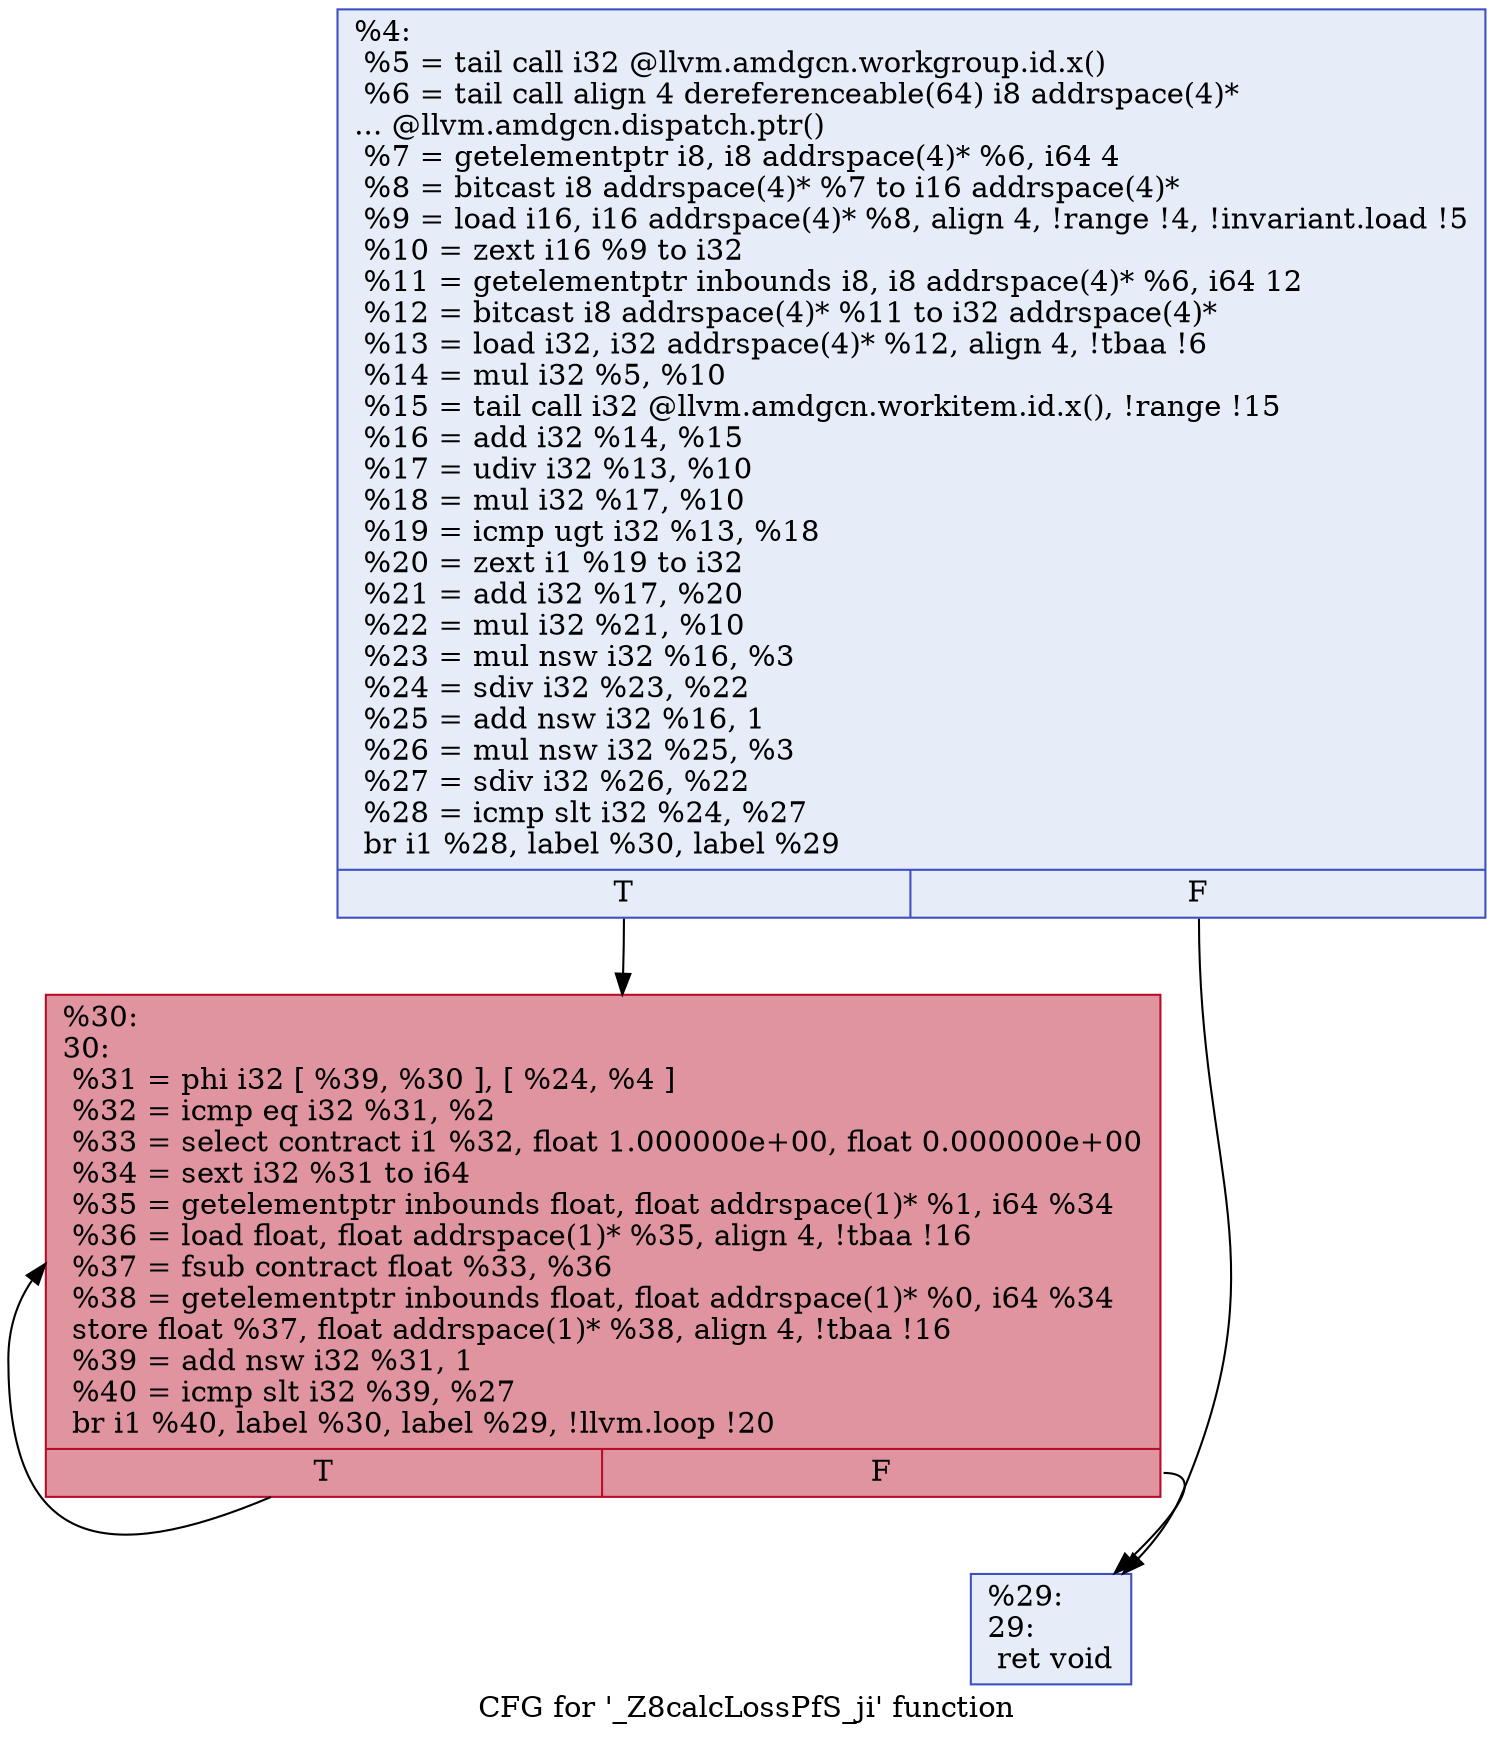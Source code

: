digraph "CFG for '_Z8calcLossPfS_ji' function" {
	label="CFG for '_Z8calcLossPfS_ji' function";

	Node0x62e6500 [shape=record,color="#3d50c3ff", style=filled, fillcolor="#c7d7f070",label="{%4:\l  %5 = tail call i32 @llvm.amdgcn.workgroup.id.x()\l  %6 = tail call align 4 dereferenceable(64) i8 addrspace(4)*\l... @llvm.amdgcn.dispatch.ptr()\l  %7 = getelementptr i8, i8 addrspace(4)* %6, i64 4\l  %8 = bitcast i8 addrspace(4)* %7 to i16 addrspace(4)*\l  %9 = load i16, i16 addrspace(4)* %8, align 4, !range !4, !invariant.load !5\l  %10 = zext i16 %9 to i32\l  %11 = getelementptr inbounds i8, i8 addrspace(4)* %6, i64 12\l  %12 = bitcast i8 addrspace(4)* %11 to i32 addrspace(4)*\l  %13 = load i32, i32 addrspace(4)* %12, align 4, !tbaa !6\l  %14 = mul i32 %5, %10\l  %15 = tail call i32 @llvm.amdgcn.workitem.id.x(), !range !15\l  %16 = add i32 %14, %15\l  %17 = udiv i32 %13, %10\l  %18 = mul i32 %17, %10\l  %19 = icmp ugt i32 %13, %18\l  %20 = zext i1 %19 to i32\l  %21 = add i32 %17, %20\l  %22 = mul i32 %21, %10\l  %23 = mul nsw i32 %16, %3\l  %24 = sdiv i32 %23, %22\l  %25 = add nsw i32 %16, 1\l  %26 = mul nsw i32 %25, %3\l  %27 = sdiv i32 %26, %22\l  %28 = icmp slt i32 %24, %27\l  br i1 %28, label %30, label %29\l|{<s0>T|<s1>F}}"];
	Node0x62e6500:s0 -> Node0x62e8d90;
	Node0x62e6500:s1 -> Node0x62e8e20;
	Node0x62e8e20 [shape=record,color="#3d50c3ff", style=filled, fillcolor="#c7d7f070",label="{%29:\l29:                                               \l  ret void\l}"];
	Node0x62e8d90 [shape=record,color="#b70d28ff", style=filled, fillcolor="#b70d2870",label="{%30:\l30:                                               \l  %31 = phi i32 [ %39, %30 ], [ %24, %4 ]\l  %32 = icmp eq i32 %31, %2\l  %33 = select contract i1 %32, float 1.000000e+00, float 0.000000e+00\l  %34 = sext i32 %31 to i64\l  %35 = getelementptr inbounds float, float addrspace(1)* %1, i64 %34\l  %36 = load float, float addrspace(1)* %35, align 4, !tbaa !16\l  %37 = fsub contract float %33, %36\l  %38 = getelementptr inbounds float, float addrspace(1)* %0, i64 %34\l  store float %37, float addrspace(1)* %38, align 4, !tbaa !16\l  %39 = add nsw i32 %31, 1\l  %40 = icmp slt i32 %39, %27\l  br i1 %40, label %30, label %29, !llvm.loop !20\l|{<s0>T|<s1>F}}"];
	Node0x62e8d90:s0 -> Node0x62e8d90;
	Node0x62e8d90:s1 -> Node0x62e8e20;
}
